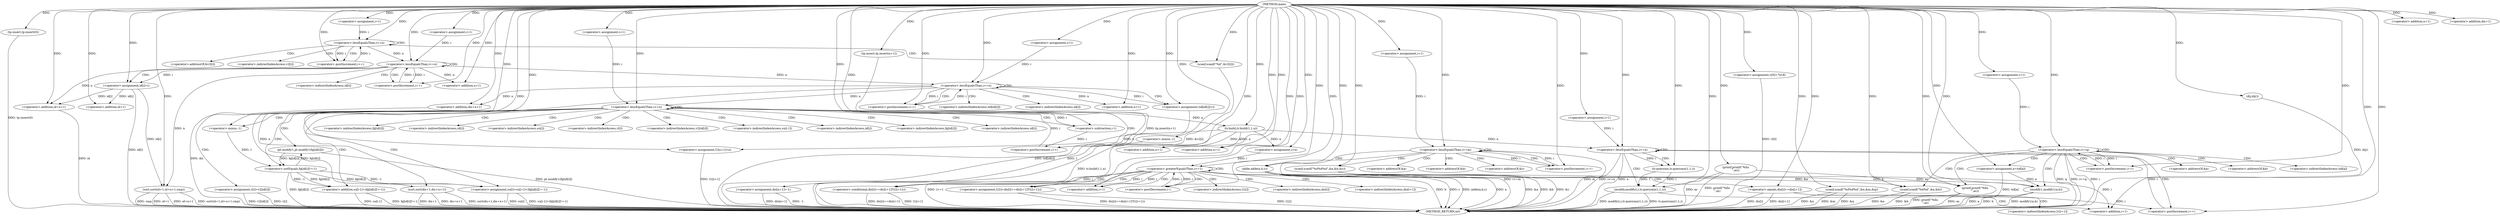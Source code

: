 digraph "main" {  
"1001658" [label = "(METHOD,main)" ]
"1001912" [label = "(METHOD_RETURN,int)" ]
"1001660" [label = "(tp.insert,tp.insert(0))" ]
"1001662" [label = "(tp.insert,tp.insert(n+1))" ]
"1001666" [label = "(<operator>.assignment,v[0]=7e18)" ]
"1001671" [label = "(scanf,scanf(\"%d%d%d\",&n,&m,&q))" ]
"1001718" [label = "(dij,dij())" ]
"1001734" [label = "(sort,sort(id+1,id+n+1,cmp))" ]
"1001761" [label = "(sort,sort(dis+1,dis+n+1))" ]
"1001815" [label = "(tr.build,tr.build(1,1,n))" ]
"1001819" [label = "(<operator>.assignment,dis[n+1]=-1)" ]
"1001827" [label = "(<operator>.assignment,l1[n+1]=n)" ]
"1001881" [label = "(printf,printf(\"%llu\n\",as))" ]
"1001681" [label = "(<operator>.assignment,i=1)" ]
"1001684" [label = "(<operator>.lessEqualsThan,i<=n)" ]
"1001687" [label = "(<operator>.postIncrement,i++)" ]
"1001689" [label = "(scanf,scanf(\"%d\",&v2[i]))" ]
"1001697" [label = "(<operator>.assignment,i=1)" ]
"1001700" [label = "(<operator>.lessEqualsThan,i<=m)" ]
"1001703" [label = "(<operator>.postIncrement,i++)" ]
"1001721" [label = "(<operator>.assignment,i=1)" ]
"1001724" [label = "(<operator>.lessEqualsThan,i<=n)" ]
"1001727" [label = "(<operator>.postIncrement,i++)" ]
"1001729" [label = "(<operator>.assignment,id[i]=i)" ]
"1001746" [label = "(<operator>.assignment,i=1)" ]
"1001749" [label = "(<operator>.lessEqualsThan,i<=n)" ]
"1001752" [label = "(<operator>.postIncrement,i++)" ]
"1001754" [label = "(<operator>.assignment,tid[id[i]]=i)" ]
"1001772" [label = "(<operator>.assignment,i=1)" ]
"1001775" [label = "(<operator>.lessEqualsThan,i<=n)" ]
"1001778" [label = "(<operator>.postIncrement,i++)" ]
"1001836" [label = "(<operator>.assignment,i=n)" ]
"1001839" [label = "(<operator>.greaterEqualsThan,i>=1)" ]
"1001842" [label = "(<operator>.postDecrement,i--)" ]
"1001844" [label = "(<operator>.assignment,l1[i]=dis[i]==dis[i+1]?l1[i+1]:i)" ]
"1001866" [label = "(<operator>.assignment,i=1)" ]
"1001869" [label = "(<operator>.lessEqualsThan,i<=n)" ]
"1001872" [label = "(<operator>.postIncrement,i++)" ]
"1001874" [label = "(modify,modify(i,i,tr.querymn(1,1,i)))" ]
"1001886" [label = "(<operator>.assignment,i=1)" ]
"1001889" [label = "(<operator>.lessEqualsThan,i<=q)" ]
"1001892" [label = "(<operator>.postIncrement,i++)" ]
"1001663" [label = "(<operator>.addition,n+1)" ]
"1001706" [label = "(scanf,scanf(\"%d%d%d\",&a,&b,&c))" ]
"1001714" [label = "(adde,adde(a,b,c))" ]
"1001735" [label = "(<operator>.addition,id+1)" ]
"1001738" [label = "(<operator>.addition,id+n+1)" ]
"1001762" [label = "(<operator>.addition,dis+1)" ]
"1001765" [label = "(<operator>.addition,dis+n+1)" ]
"1001781" [label = "(pt.modify1,pt.modify1(fg[id[i]]))" ]
"1001825" [label = "(<operator>.minus,-1)" ]
"1001895" [label = "(scanf,scanf(\"%d%d\",&a,&b))" ]
"1001901" [label = "(<operator>.assignment,a=tid[a])" ]
"1001906" [label = "(modify1,modify1(a,b))" ]
"1001909" [label = "(printf,printf(\"%llu\n\",as))" ]
"1001740" [label = "(<operator>.addition,n+1)" ]
"1001767" [label = "(<operator>.addition,n+1)" ]
"1001788" [label = "(<operator>.assignment,su[i]=su[i-1]+(fg[id[i]]!=-1))" ]
"1001806" [label = "(<operator>.assignment,v[i]=v2[id[i]])" ]
"1001822" [label = "(<operator>.addition,n+1)" ]
"1001830" [label = "(<operator>.addition,n+1)" ]
"1001848" [label = "(<operator>.conditional,dis[i]==dis[i+1]?l1[i+1]:i)" ]
"1001877" [label = "(tr.querymn,tr.querymn(1,1,i))" ]
"1001849" [label = "(<operator>.equals,dis[i]==dis[i+1])" ]
"1001792" [label = "(<operator>.addition,su[i-1]+(fg[id[i]]!=-1))" ]
"1001860" [label = "(<operator>.addition,i+1)" ]
"1001798" [label = "(<operator>.notEquals,fg[id[i]]!=-1)" ]
"1001855" [label = "(<operator>.addition,i+1)" ]
"1001795" [label = "(<operator>.subtraction,i-1)" ]
"1001804" [label = "(<operator>.minus,-1)" ]
"1001691" [label = "(<operator>.addressOf,&v2[i])" ]
"1001730" [label = "(<operator>.indirectIndexAccess,id[i])" ]
"1001755" [label = "(<operator>.indirectIndexAccess,tid[id[i]])" ]
"1001845" [label = "(<operator>.indirectIndexAccess,l1[i])" ]
"1001692" [label = "(<operator>.indirectIndexAccess,v2[i])" ]
"1001708" [label = "(<operator>.addressOf,&a)" ]
"1001710" [label = "(<operator>.addressOf,&b)" ]
"1001712" [label = "(<operator>.addressOf,&c)" ]
"1001757" [label = "(<operator>.indirectIndexAccess,id[i])" ]
"1001782" [label = "(<operator>.indirectIndexAccess,fg[id[i]])" ]
"1001858" [label = "(<operator>.indirectIndexAccess,l1[i+1])" ]
"1001897" [label = "(<operator>.addressOf,&a)" ]
"1001899" [label = "(<operator>.addressOf,&b)" ]
"1001903" [label = "(<operator>.indirectIndexAccess,tid[a])" ]
"1001784" [label = "(<operator>.indirectIndexAccess,id[i])" ]
"1001789" [label = "(<operator>.indirectIndexAccess,su[i])" ]
"1001807" [label = "(<operator>.indirectIndexAccess,v[i])" ]
"1001810" [label = "(<operator>.indirectIndexAccess,v2[id[i]])" ]
"1001850" [label = "(<operator>.indirectIndexAccess,dis[i])" ]
"1001853" [label = "(<operator>.indirectIndexAccess,dis[i+1])" ]
"1001793" [label = "(<operator>.indirectIndexAccess,su[i-1])" ]
"1001812" [label = "(<operator>.indirectIndexAccess,id[i])" ]
"1001799" [label = "(<operator>.indirectIndexAccess,fg[id[i]])" ]
"1001801" [label = "(<operator>.indirectIndexAccess,id[i])" ]
  "1001660" -> "1001912"  [ label = "DDG: tp.insert(0)"] 
  "1001662" -> "1001912"  [ label = "DDG: tp.insert(n+1)"] 
  "1001666" -> "1001912"  [ label = "DDG: v[0]"] 
  "1001671" -> "1001912"  [ label = "DDG: &n"] 
  "1001671" -> "1001912"  [ label = "DDG: &m"] 
  "1001671" -> "1001912"  [ label = "DDG: &q"] 
  "1001700" -> "1001912"  [ label = "DDG: m"] 
  "1001700" -> "1001912"  [ label = "DDG: i<=m"] 
  "1001718" -> "1001912"  [ label = "DDG: dij()"] 
  "1001734" -> "1001912"  [ label = "DDG: id+1"] 
  "1001738" -> "1001912"  [ label = "DDG: id"] 
  "1001734" -> "1001912"  [ label = "DDG: id+n+1"] 
  "1001734" -> "1001912"  [ label = "DDG: sort(id+1,id+n+1,cmp)"] 
  "1001761" -> "1001912"  [ label = "DDG: dis+1"] 
  "1001765" -> "1001912"  [ label = "DDG: dis"] 
  "1001761" -> "1001912"  [ label = "DDG: dis+n+1"] 
  "1001761" -> "1001912"  [ label = "DDG: sort(dis+1,dis+n+1)"] 
  "1001815" -> "1001912"  [ label = "DDG: tr.build(1,1,n)"] 
  "1001819" -> "1001912"  [ label = "DDG: dis[n+1]"] 
  "1001819" -> "1001912"  [ label = "DDG: -1"] 
  "1001827" -> "1001912"  [ label = "DDG: l1[n+1]"] 
  "1001839" -> "1001912"  [ label = "DDG: i>=1"] 
  "1001869" -> "1001912"  [ label = "DDG: n"] 
  "1001869" -> "1001912"  [ label = "DDG: i<=n"] 
  "1001881" -> "1001912"  [ label = "DDG: as"] 
  "1001881" -> "1001912"  [ label = "DDG: printf(\"%llu\n\",as)"] 
  "1001889" -> "1001912"  [ label = "DDG: i"] 
  "1001889" -> "1001912"  [ label = "DDG: q"] 
  "1001889" -> "1001912"  [ label = "DDG: i<=q"] 
  "1001895" -> "1001912"  [ label = "DDG: &a"] 
  "1001895" -> "1001912"  [ label = "DDG: &b"] 
  "1001901" -> "1001912"  [ label = "DDG: tid[a]"] 
  "1001906" -> "1001912"  [ label = "DDG: a"] 
  "1001906" -> "1001912"  [ label = "DDG: b"] 
  "1001906" -> "1001912"  [ label = "DDG: modify1(a,b)"] 
  "1001909" -> "1001912"  [ label = "DDG: as"] 
  "1001909" -> "1001912"  [ label = "DDG: printf(\"%llu\n\",as)"] 
  "1001874" -> "1001912"  [ label = "DDG: tr.querymn(1,1,i)"] 
  "1001874" -> "1001912"  [ label = "DDG: modify(i,i,tr.querymn(1,1,i))"] 
  "1001844" -> "1001912"  [ label = "DDG: l1[i]"] 
  "1001849" -> "1001912"  [ label = "DDG: dis[i]"] 
  "1001849" -> "1001912"  [ label = "DDG: dis[i+1]"] 
  "1001848" -> "1001912"  [ label = "DDG: dis[i]==dis[i+1]"] 
  "1001848" -> "1001912"  [ label = "DDG: l1[i+1]"] 
  "1001844" -> "1001912"  [ label = "DDG: dis[i]==dis[i+1]?l1[i+1]:i"] 
  "1001781" -> "1001912"  [ label = "DDG: pt.modify1(fg[id[i]])"] 
  "1001788" -> "1001912"  [ label = "DDG: su[i]"] 
  "1001792" -> "1001912"  [ label = "DDG: su[i-1]"] 
  "1001798" -> "1001912"  [ label = "DDG: fg[id[i]]"] 
  "1001792" -> "1001912"  [ label = "DDG: fg[id[i]]!=-1"] 
  "1001788" -> "1001912"  [ label = "DDG: su[i-1]+(fg[id[i]]!=-1)"] 
  "1001806" -> "1001912"  [ label = "DDG: v[i]"] 
  "1001806" -> "1001912"  [ label = "DDG: v2[id[i]]"] 
  "1001754" -> "1001912"  [ label = "DDG: tid[id[i]]"] 
  "1001729" -> "1001912"  [ label = "DDG: id[i]"] 
  "1001706" -> "1001912"  [ label = "DDG: &a"] 
  "1001706" -> "1001912"  [ label = "DDG: &b"] 
  "1001706" -> "1001912"  [ label = "DDG: &c"] 
  "1001714" -> "1001912"  [ label = "DDG: a"] 
  "1001714" -> "1001912"  [ label = "DDG: b"] 
  "1001714" -> "1001912"  [ label = "DDG: c"] 
  "1001714" -> "1001912"  [ label = "DDG: adde(a,b,c)"] 
  "1001689" -> "1001912"  [ label = "DDG: &v2[i]"] 
  "1001734" -> "1001912"  [ label = "DDG: cmp"] 
  "1001658" -> "1001666"  [ label = "DDG: "] 
  "1001658" -> "1001671"  [ label = "DDG: "] 
  "1001658" -> "1001718"  [ label = "DDG: "] 
  "1001825" -> "1001819"  [ label = "DDG: 1"] 
  "1001658" -> "1001827"  [ label = "DDG: "] 
  "1001815" -> "1001827"  [ label = "DDG: n"] 
  "1001658" -> "1001660"  [ label = "DDG: "] 
  "1001658" -> "1001662"  [ label = "DDG: "] 
  "1001658" -> "1001681"  [ label = "DDG: "] 
  "1001658" -> "1001689"  [ label = "DDG: "] 
  "1001658" -> "1001697"  [ label = "DDG: "] 
  "1001658" -> "1001721"  [ label = "DDG: "] 
  "1001724" -> "1001729"  [ label = "DDG: i"] 
  "1001658" -> "1001729"  [ label = "DDG: "] 
  "1001729" -> "1001734"  [ label = "DDG: id[i]"] 
  "1001658" -> "1001734"  [ label = "DDG: "] 
  "1001724" -> "1001734"  [ label = "DDG: n"] 
  "1001658" -> "1001746"  [ label = "DDG: "] 
  "1001749" -> "1001754"  [ label = "DDG: i"] 
  "1001658" -> "1001754"  [ label = "DDG: "] 
  "1001658" -> "1001761"  [ label = "DDG: "] 
  "1001749" -> "1001761"  [ label = "DDG: n"] 
  "1001658" -> "1001772"  [ label = "DDG: "] 
  "1001658" -> "1001815"  [ label = "DDG: "] 
  "1001775" -> "1001815"  [ label = "DDG: n"] 
  "1001658" -> "1001836"  [ label = "DDG: "] 
  "1001815" -> "1001836"  [ label = "DDG: n"] 
  "1001658" -> "1001844"  [ label = "DDG: "] 
  "1001839" -> "1001844"  [ label = "DDG: i"] 
  "1001658" -> "1001866"  [ label = "DDG: "] 
  "1001658" -> "1001881"  [ label = "DDG: "] 
  "1001658" -> "1001886"  [ label = "DDG: "] 
  "1001658" -> "1001663"  [ label = "DDG: "] 
  "1001681" -> "1001684"  [ label = "DDG: i"] 
  "1001687" -> "1001684"  [ label = "DDG: i"] 
  "1001658" -> "1001684"  [ label = "DDG: "] 
  "1001684" -> "1001687"  [ label = "DDG: i"] 
  "1001658" -> "1001687"  [ label = "DDG: "] 
  "1001697" -> "1001700"  [ label = "DDG: i"] 
  "1001703" -> "1001700"  [ label = "DDG: i"] 
  "1001658" -> "1001700"  [ label = "DDG: "] 
  "1001700" -> "1001703"  [ label = "DDG: i"] 
  "1001658" -> "1001703"  [ label = "DDG: "] 
  "1001658" -> "1001706"  [ label = "DDG: "] 
  "1001721" -> "1001724"  [ label = "DDG: i"] 
  "1001727" -> "1001724"  [ label = "DDG: i"] 
  "1001658" -> "1001724"  [ label = "DDG: "] 
  "1001684" -> "1001724"  [ label = "DDG: n"] 
  "1001658" -> "1001727"  [ label = "DDG: "] 
  "1001724" -> "1001727"  [ label = "DDG: i"] 
  "1001729" -> "1001735"  [ label = "DDG: id[i]"] 
  "1001658" -> "1001735"  [ label = "DDG: "] 
  "1001729" -> "1001738"  [ label = "DDG: id[i]"] 
  "1001658" -> "1001738"  [ label = "DDG: "] 
  "1001724" -> "1001738"  [ label = "DDG: n"] 
  "1001746" -> "1001749"  [ label = "DDG: i"] 
  "1001752" -> "1001749"  [ label = "DDG: i"] 
  "1001658" -> "1001749"  [ label = "DDG: "] 
  "1001724" -> "1001749"  [ label = "DDG: n"] 
  "1001658" -> "1001752"  [ label = "DDG: "] 
  "1001749" -> "1001752"  [ label = "DDG: i"] 
  "1001658" -> "1001762"  [ label = "DDG: "] 
  "1001658" -> "1001765"  [ label = "DDG: "] 
  "1001749" -> "1001765"  [ label = "DDG: n"] 
  "1001772" -> "1001775"  [ label = "DDG: i"] 
  "1001778" -> "1001775"  [ label = "DDG: i"] 
  "1001658" -> "1001775"  [ label = "DDG: "] 
  "1001749" -> "1001775"  [ label = "DDG: n"] 
  "1001795" -> "1001778"  [ label = "DDG: i"] 
  "1001658" -> "1001778"  [ label = "DDG: "] 
  "1001658" -> "1001825"  [ label = "DDG: "] 
  "1001836" -> "1001839"  [ label = "DDG: i"] 
  "1001842" -> "1001839"  [ label = "DDG: i"] 
  "1001658" -> "1001839"  [ label = "DDG: "] 
  "1001658" -> "1001842"  [ label = "DDG: "] 
  "1001839" -> "1001842"  [ label = "DDG: i"] 
  "1001866" -> "1001869"  [ label = "DDG: i"] 
  "1001872" -> "1001869"  [ label = "DDG: i"] 
  "1001658" -> "1001869"  [ label = "DDG: "] 
  "1001815" -> "1001869"  [ label = "DDG: n"] 
  "1001874" -> "1001872"  [ label = "DDG: i"] 
  "1001658" -> "1001872"  [ label = "DDG: "] 
  "1001877" -> "1001874"  [ label = "DDG: i"] 
  "1001658" -> "1001874"  [ label = "DDG: "] 
  "1001877" -> "1001874"  [ label = "DDG: 1"] 
  "1001886" -> "1001889"  [ label = "DDG: i"] 
  "1001892" -> "1001889"  [ label = "DDG: i"] 
  "1001658" -> "1001889"  [ label = "DDG: "] 
  "1001889" -> "1001892"  [ label = "DDG: i"] 
  "1001658" -> "1001892"  [ label = "DDG: "] 
  "1001658" -> "1001895"  [ label = "DDG: "] 
  "1001658" -> "1001714"  [ label = "DDG: "] 
  "1001724" -> "1001740"  [ label = "DDG: n"] 
  "1001658" -> "1001740"  [ label = "DDG: "] 
  "1001749" -> "1001767"  [ label = "DDG: n"] 
  "1001658" -> "1001767"  [ label = "DDG: "] 
  "1001798" -> "1001781"  [ label = "DDG: fg[id[i]]"] 
  "1001798" -> "1001788"  [ label = "DDG: fg[id[i]]"] 
  "1001798" -> "1001788"  [ label = "DDG: -1"] 
  "1001815" -> "1001822"  [ label = "DDG: n"] 
  "1001658" -> "1001822"  [ label = "DDG: "] 
  "1001658" -> "1001830"  [ label = "DDG: "] 
  "1001815" -> "1001830"  [ label = "DDG: n"] 
  "1001658" -> "1001848"  [ label = "DDG: "] 
  "1001839" -> "1001848"  [ label = "DDG: i"] 
  "1001658" -> "1001877"  [ label = "DDG: "] 
  "1001869" -> "1001877"  [ label = "DDG: i"] 
  "1001706" -> "1001895"  [ label = "DDG: &a"] 
  "1001658" -> "1001901"  [ label = "DDG: "] 
  "1001901" -> "1001906"  [ label = "DDG: a"] 
  "1001658" -> "1001906"  [ label = "DDG: "] 
  "1001714" -> "1001906"  [ label = "DDG: b"] 
  "1001658" -> "1001909"  [ label = "DDG: "] 
  "1001881" -> "1001909"  [ label = "DDG: as"] 
  "1001658" -> "1001849"  [ label = "DDG: "] 
  "1001798" -> "1001792"  [ label = "DDG: fg[id[i]]"] 
  "1001798" -> "1001792"  [ label = "DDG: -1"] 
  "1001658" -> "1001860"  [ label = "DDG: "] 
  "1001839" -> "1001860"  [ label = "DDG: i"] 
  "1001781" -> "1001798"  [ label = "DDG: fg[id[i]]"] 
  "1001804" -> "1001798"  [ label = "DDG: 1"] 
  "1001839" -> "1001855"  [ label = "DDG: i"] 
  "1001658" -> "1001855"  [ label = "DDG: "] 
  "1001775" -> "1001795"  [ label = "DDG: i"] 
  "1001658" -> "1001795"  [ label = "DDG: "] 
  "1001658" -> "1001804"  [ label = "DDG: "] 
  "1001684" -> "1001687"  [ label = "CDG: "] 
  "1001684" -> "1001689"  [ label = "CDG: "] 
  "1001684" -> "1001691"  [ label = "CDG: "] 
  "1001684" -> "1001684"  [ label = "CDG: "] 
  "1001684" -> "1001692"  [ label = "CDG: "] 
  "1001700" -> "1001706"  [ label = "CDG: "] 
  "1001700" -> "1001710"  [ label = "CDG: "] 
  "1001700" -> "1001714"  [ label = "CDG: "] 
  "1001700" -> "1001703"  [ label = "CDG: "] 
  "1001700" -> "1001712"  [ label = "CDG: "] 
  "1001700" -> "1001700"  [ label = "CDG: "] 
  "1001700" -> "1001708"  [ label = "CDG: "] 
  "1001724" -> "1001729"  [ label = "CDG: "] 
  "1001724" -> "1001727"  [ label = "CDG: "] 
  "1001724" -> "1001730"  [ label = "CDG: "] 
  "1001724" -> "1001724"  [ label = "CDG: "] 
  "1001749" -> "1001754"  [ label = "CDG: "] 
  "1001749" -> "1001752"  [ label = "CDG: "] 
  "1001749" -> "1001749"  [ label = "CDG: "] 
  "1001749" -> "1001755"  [ label = "CDG: "] 
  "1001749" -> "1001757"  [ label = "CDG: "] 
  "1001775" -> "1001799"  [ label = "CDG: "] 
  "1001775" -> "1001781"  [ label = "CDG: "] 
  "1001775" -> "1001782"  [ label = "CDG: "] 
  "1001775" -> "1001775"  [ label = "CDG: "] 
  "1001775" -> "1001793"  [ label = "CDG: "] 
  "1001775" -> "1001795"  [ label = "CDG: "] 
  "1001775" -> "1001807"  [ label = "CDG: "] 
  "1001775" -> "1001788"  [ label = "CDG: "] 
  "1001775" -> "1001792"  [ label = "CDG: "] 
  "1001775" -> "1001798"  [ label = "CDG: "] 
  "1001775" -> "1001804"  [ label = "CDG: "] 
  "1001775" -> "1001801"  [ label = "CDG: "] 
  "1001775" -> "1001778"  [ label = "CDG: "] 
  "1001775" -> "1001806"  [ label = "CDG: "] 
  "1001775" -> "1001810"  [ label = "CDG: "] 
  "1001775" -> "1001812"  [ label = "CDG: "] 
  "1001775" -> "1001784"  [ label = "CDG: "] 
  "1001775" -> "1001789"  [ label = "CDG: "] 
  "1001839" -> "1001839"  [ label = "CDG: "] 
  "1001839" -> "1001853"  [ label = "CDG: "] 
  "1001839" -> "1001850"  [ label = "CDG: "] 
  "1001839" -> "1001848"  [ label = "CDG: "] 
  "1001839" -> "1001842"  [ label = "CDG: "] 
  "1001839" -> "1001845"  [ label = "CDG: "] 
  "1001839" -> "1001855"  [ label = "CDG: "] 
  "1001839" -> "1001844"  [ label = "CDG: "] 
  "1001839" -> "1001849"  [ label = "CDG: "] 
  "1001869" -> "1001877"  [ label = "CDG: "] 
  "1001869" -> "1001869"  [ label = "CDG: "] 
  "1001869" -> "1001872"  [ label = "CDG: "] 
  "1001869" -> "1001874"  [ label = "CDG: "] 
  "1001889" -> "1001903"  [ label = "CDG: "] 
  "1001889" -> "1001895"  [ label = "CDG: "] 
  "1001889" -> "1001901"  [ label = "CDG: "] 
  "1001889" -> "1001889"  [ label = "CDG: "] 
  "1001889" -> "1001892"  [ label = "CDG: "] 
  "1001889" -> "1001899"  [ label = "CDG: "] 
  "1001889" -> "1001897"  [ label = "CDG: "] 
  "1001889" -> "1001906"  [ label = "CDG: "] 
  "1001889" -> "1001909"  [ label = "CDG: "] 
  "1001849" -> "1001860"  [ label = "CDG: "] 
  "1001849" -> "1001858"  [ label = "CDG: "] 
}
